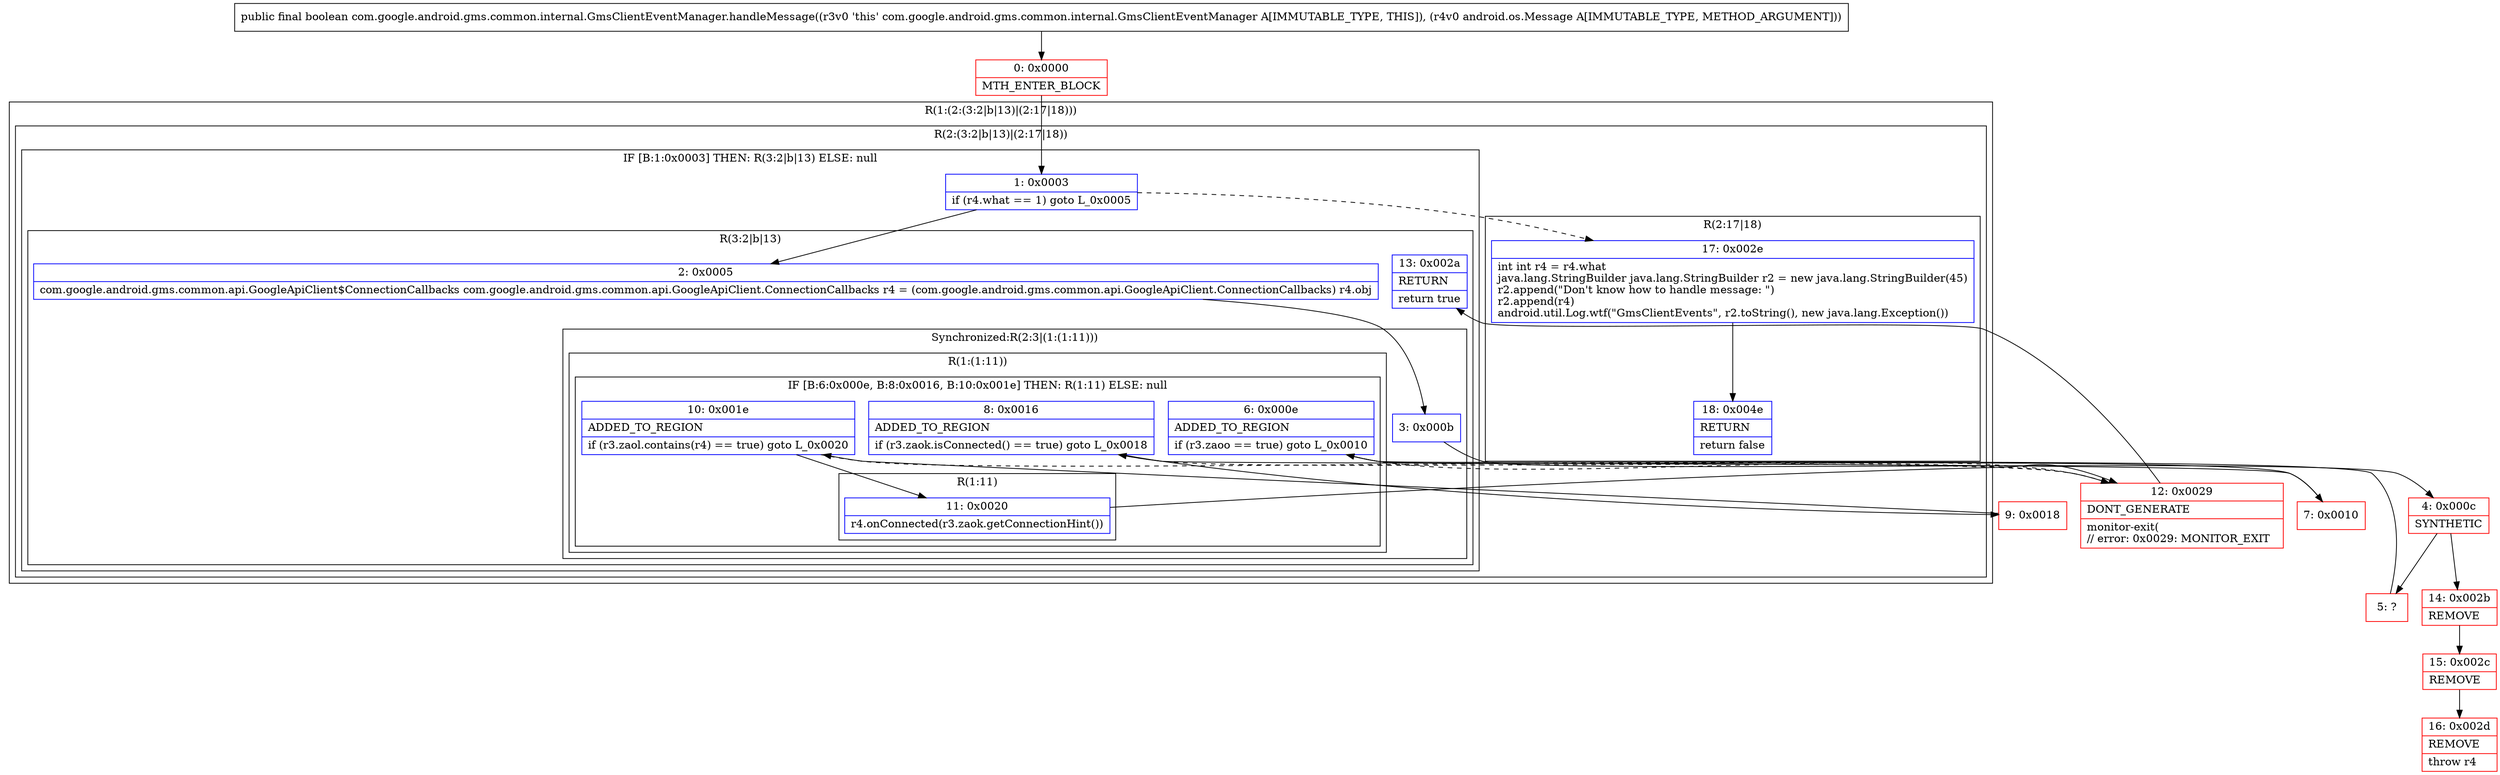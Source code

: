 digraph "CFG forcom.google.android.gms.common.internal.GmsClientEventManager.handleMessage(Landroid\/os\/Message;)Z" {
subgraph cluster_Region_167014072 {
label = "R(1:(2:(3:2|b|13)|(2:17|18)))";
node [shape=record,color=blue];
subgraph cluster_Region_1652620230 {
label = "R(2:(3:2|b|13)|(2:17|18))";
node [shape=record,color=blue];
subgraph cluster_IfRegion_201735087 {
label = "IF [B:1:0x0003] THEN: R(3:2|b|13) ELSE: null";
node [shape=record,color=blue];
Node_1 [shape=record,label="{1\:\ 0x0003|if (r4.what == 1) goto L_0x0005\l}"];
subgraph cluster_Region_1156176298 {
label = "R(3:2|b|13)";
node [shape=record,color=blue];
Node_2 [shape=record,label="{2\:\ 0x0005|com.google.android.gms.common.api.GoogleApiClient$ConnectionCallbacks com.google.android.gms.common.api.GoogleApiClient.ConnectionCallbacks r4 = (com.google.android.gms.common.api.GoogleApiClient.ConnectionCallbacks) r4.obj\l}"];
subgraph cluster_SynchronizedRegion_465750228 {
label = "Synchronized:R(2:3|(1:(1:11)))";
node [shape=record,color=blue];
Node_3 [shape=record,label="{3\:\ 0x000b}"];
subgraph cluster_Region_837412026 {
label = "R(1:(1:11))";
node [shape=record,color=blue];
subgraph cluster_IfRegion_2051857774 {
label = "IF [B:6:0x000e, B:8:0x0016, B:10:0x001e] THEN: R(1:11) ELSE: null";
node [shape=record,color=blue];
Node_6 [shape=record,label="{6\:\ 0x000e|ADDED_TO_REGION\l|if (r3.zaoo == true) goto L_0x0010\l}"];
Node_8 [shape=record,label="{8\:\ 0x0016|ADDED_TO_REGION\l|if (r3.zaok.isConnected() == true) goto L_0x0018\l}"];
Node_10 [shape=record,label="{10\:\ 0x001e|ADDED_TO_REGION\l|if (r3.zaol.contains(r4) == true) goto L_0x0020\l}"];
subgraph cluster_Region_330423566 {
label = "R(1:11)";
node [shape=record,color=blue];
Node_11 [shape=record,label="{11\:\ 0x0020|r4.onConnected(r3.zaok.getConnectionHint())\l}"];
}
}
}
}
Node_13 [shape=record,label="{13\:\ 0x002a|RETURN\l|return true\l}"];
}
}
subgraph cluster_Region_1358473875 {
label = "R(2:17|18)";
node [shape=record,color=blue];
Node_17 [shape=record,label="{17\:\ 0x002e|int int r4 = r4.what\ljava.lang.StringBuilder java.lang.StringBuilder r2 = new java.lang.StringBuilder(45)\lr2.append(\"Don't know how to handle message: \")\lr2.append(r4)\landroid.util.Log.wtf(\"GmsClientEvents\", r2.toString(), new java.lang.Exception())\l}"];
Node_18 [shape=record,label="{18\:\ 0x004e|RETURN\l|return false\l}"];
}
}
}
Node_0 [shape=record,color=red,label="{0\:\ 0x0000|MTH_ENTER_BLOCK\l}"];
Node_4 [shape=record,color=red,label="{4\:\ 0x000c|SYNTHETIC\l}"];
Node_5 [shape=record,color=red,label="{5\:\ ?}"];
Node_7 [shape=record,color=red,label="{7\:\ 0x0010}"];
Node_9 [shape=record,color=red,label="{9\:\ 0x0018}"];
Node_12 [shape=record,color=red,label="{12\:\ 0x0029|DONT_GENERATE\l|monitor\-exit(\l\/\/ error: 0x0029: MONITOR_EXIT  \l}"];
Node_14 [shape=record,color=red,label="{14\:\ 0x002b|REMOVE\l}"];
Node_15 [shape=record,color=red,label="{15\:\ 0x002c|REMOVE\l}"];
Node_16 [shape=record,color=red,label="{16\:\ 0x002d|REMOVE\l|throw r4\l}"];
MethodNode[shape=record,label="{public final boolean com.google.android.gms.common.internal.GmsClientEventManager.handleMessage((r3v0 'this' com.google.android.gms.common.internal.GmsClientEventManager A[IMMUTABLE_TYPE, THIS]), (r4v0 android.os.Message A[IMMUTABLE_TYPE, METHOD_ARGUMENT])) }"];
MethodNode -> Node_0;
Node_1 -> Node_2;
Node_1 -> Node_17[style=dashed];
Node_2 -> Node_3;
Node_3 -> Node_4;
Node_6 -> Node_7;
Node_6 -> Node_12[style=dashed];
Node_8 -> Node_9;
Node_8 -> Node_12[style=dashed];
Node_10 -> Node_11;
Node_10 -> Node_12[style=dashed];
Node_11 -> Node_12;
Node_17 -> Node_18;
Node_0 -> Node_1;
Node_4 -> Node_5;
Node_4 -> Node_14;
Node_5 -> Node_6;
Node_7 -> Node_8;
Node_9 -> Node_10;
Node_12 -> Node_13;
Node_14 -> Node_15;
Node_15 -> Node_16;
}

